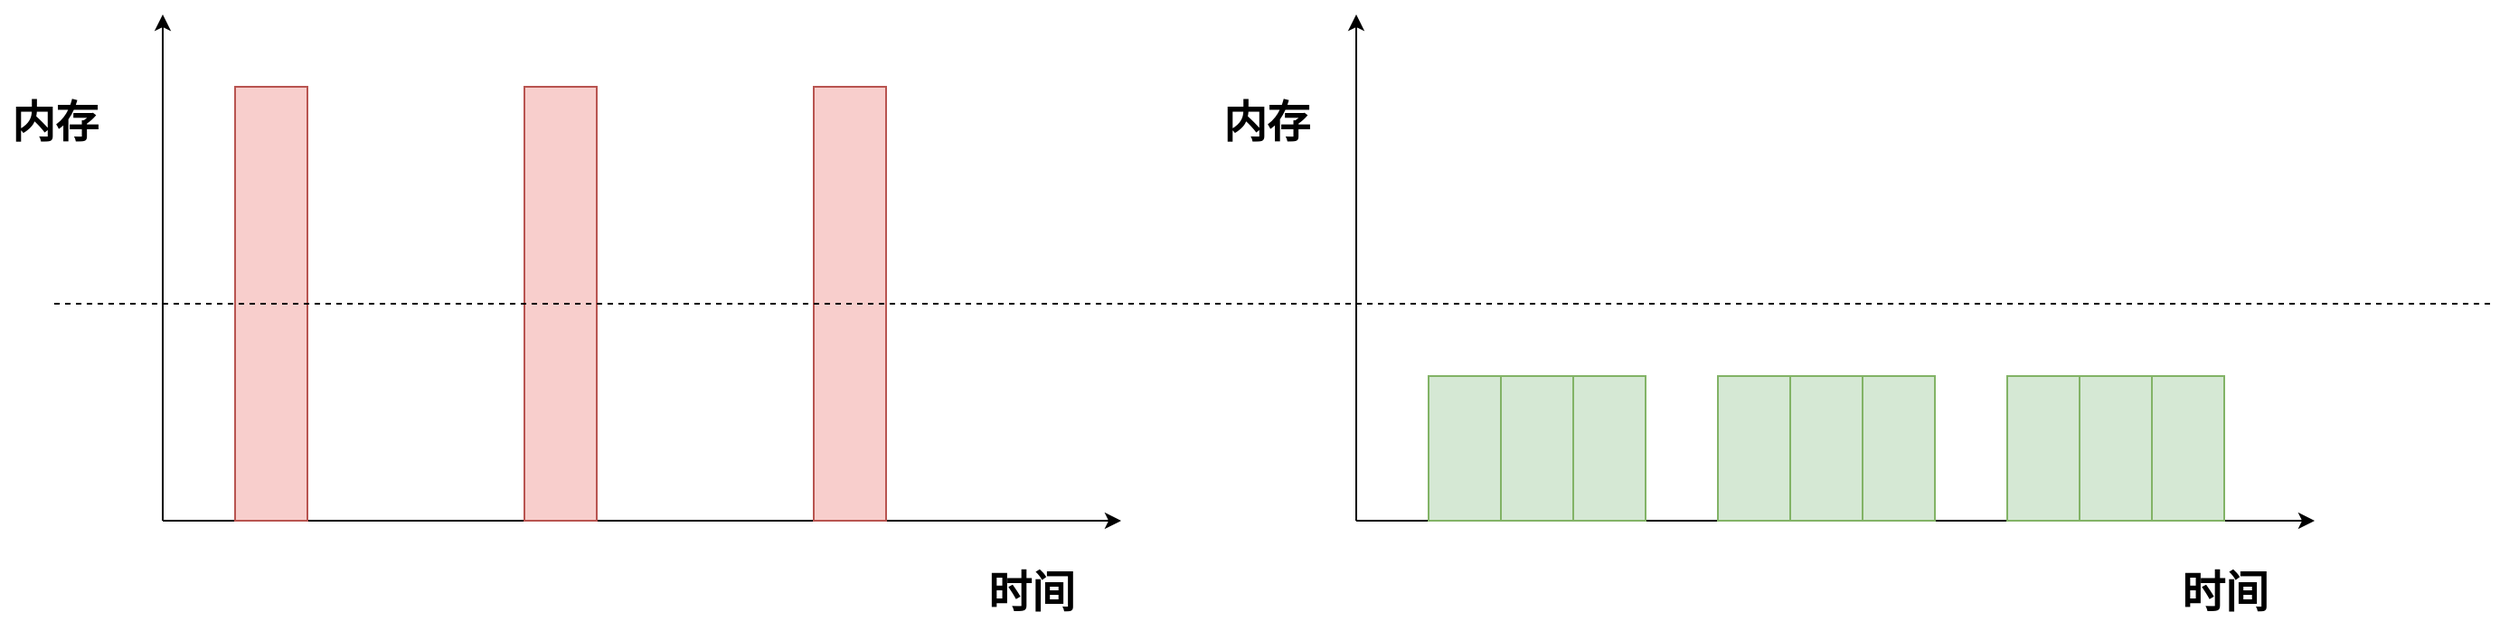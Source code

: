 <mxfile version="21.7.5" type="github">
  <diagram name="第 1 页" id="SROA5u0c-fFWFR_67KA7">
    <mxGraphModel dx="2049" dy="1096" grid="1" gridSize="10" guides="1" tooltips="1" connect="1" arrows="1" fold="1" page="1" pageScale="1" pageWidth="827" pageHeight="1169" math="0" shadow="0">
      <root>
        <mxCell id="0" />
        <mxCell id="1" parent="0" />
        <mxCell id="FQTb-_4pc35ChXfjb87U-1" value="" style="endArrow=classic;html=1;rounded=0;" edge="1" parent="1">
          <mxGeometry width="50" height="50" relative="1" as="geometry">
            <mxPoint x="180" y="480" as="sourcePoint" />
            <mxPoint x="710" y="480" as="targetPoint" />
          </mxGeometry>
        </mxCell>
        <mxCell id="FQTb-_4pc35ChXfjb87U-2" value="" style="endArrow=classic;html=1;rounded=0;" edge="1" parent="1">
          <mxGeometry width="50" height="50" relative="1" as="geometry">
            <mxPoint x="180" y="480" as="sourcePoint" />
            <mxPoint x="180" y="200" as="targetPoint" />
          </mxGeometry>
        </mxCell>
        <mxCell id="FQTb-_4pc35ChXfjb87U-3" value="时间" style="text;strokeColor=none;fillColor=none;html=1;fontSize=24;fontStyle=1;verticalAlign=middle;align=center;" vertex="1" parent="1">
          <mxGeometry x="610" y="500" width="100" height="40" as="geometry" />
        </mxCell>
        <mxCell id="FQTb-_4pc35ChXfjb87U-4" value="内存" style="text;strokeColor=none;fillColor=none;html=1;fontSize=24;fontStyle=1;verticalAlign=middle;align=center;" vertex="1" parent="1">
          <mxGeometry x="90" y="250" width="60" height="20" as="geometry" />
        </mxCell>
        <mxCell id="FQTb-_4pc35ChXfjb87U-5" value="" style="rounded=0;whiteSpace=wrap;html=1;fillColor=#f8cecc;strokeColor=#b85450;" vertex="1" parent="1">
          <mxGeometry x="220" y="240" width="40" height="240" as="geometry" />
        </mxCell>
        <mxCell id="FQTb-_4pc35ChXfjb87U-6" value="" style="rounded=0;whiteSpace=wrap;html=1;fillColor=#f8cecc;strokeColor=#b85450;" vertex="1" parent="1">
          <mxGeometry x="380" y="240" width="40" height="240" as="geometry" />
        </mxCell>
        <mxCell id="FQTb-_4pc35ChXfjb87U-7" value="" style="rounded=0;whiteSpace=wrap;html=1;fillColor=#f8cecc;strokeColor=#b85450;" vertex="1" parent="1">
          <mxGeometry x="540" y="240" width="40" height="240" as="geometry" />
        </mxCell>
        <mxCell id="FQTb-_4pc35ChXfjb87U-8" value="" style="endArrow=classic;html=1;rounded=0;" edge="1" parent="1">
          <mxGeometry width="50" height="50" relative="1" as="geometry">
            <mxPoint x="840" y="480" as="sourcePoint" />
            <mxPoint x="1370" y="480" as="targetPoint" />
          </mxGeometry>
        </mxCell>
        <mxCell id="FQTb-_4pc35ChXfjb87U-9" value="" style="endArrow=classic;html=1;rounded=0;" edge="1" parent="1">
          <mxGeometry width="50" height="50" relative="1" as="geometry">
            <mxPoint x="840" y="480" as="sourcePoint" />
            <mxPoint x="840" y="200" as="targetPoint" />
          </mxGeometry>
        </mxCell>
        <mxCell id="FQTb-_4pc35ChXfjb87U-10" value="时间" style="text;strokeColor=none;fillColor=none;html=1;fontSize=24;fontStyle=1;verticalAlign=middle;align=center;" vertex="1" parent="1">
          <mxGeometry x="1270" y="500" width="100" height="40" as="geometry" />
        </mxCell>
        <mxCell id="FQTb-_4pc35ChXfjb87U-11" value="内存" style="text;strokeColor=none;fillColor=none;html=1;fontSize=24;fontStyle=1;verticalAlign=middle;align=center;" vertex="1" parent="1">
          <mxGeometry x="760" y="250" width="60" height="20" as="geometry" />
        </mxCell>
        <mxCell id="FQTb-_4pc35ChXfjb87U-12" value="" style="rounded=0;whiteSpace=wrap;html=1;fillColor=#d5e8d4;strokeColor=#82b366;" vertex="1" parent="1">
          <mxGeometry x="880" y="400" width="40" height="80" as="geometry" />
        </mxCell>
        <mxCell id="FQTb-_4pc35ChXfjb87U-15" value="" style="rounded=0;whiteSpace=wrap;html=1;fillColor=#d5e8d4;strokeColor=#82b366;" vertex="1" parent="1">
          <mxGeometry x="920" y="400" width="40" height="80" as="geometry" />
        </mxCell>
        <mxCell id="FQTb-_4pc35ChXfjb87U-16" value="" style="rounded=0;whiteSpace=wrap;html=1;fillColor=#d5e8d4;strokeColor=#82b366;" vertex="1" parent="1">
          <mxGeometry x="960" y="400" width="40" height="80" as="geometry" />
        </mxCell>
        <mxCell id="FQTb-_4pc35ChXfjb87U-17" value="" style="rounded=0;whiteSpace=wrap;html=1;fillColor=#d5e8d4;strokeColor=#82b366;" vertex="1" parent="1">
          <mxGeometry x="1040" y="400" width="40" height="80" as="geometry" />
        </mxCell>
        <mxCell id="FQTb-_4pc35ChXfjb87U-18" value="" style="rounded=0;whiteSpace=wrap;html=1;fillColor=#d5e8d4;strokeColor=#82b366;" vertex="1" parent="1">
          <mxGeometry x="1080" y="400" width="40" height="80" as="geometry" />
        </mxCell>
        <mxCell id="FQTb-_4pc35ChXfjb87U-19" value="" style="rounded=0;whiteSpace=wrap;html=1;fillColor=#d5e8d4;strokeColor=#82b366;" vertex="1" parent="1">
          <mxGeometry x="1120" y="400" width="40" height="80" as="geometry" />
        </mxCell>
        <mxCell id="FQTb-_4pc35ChXfjb87U-20" value="" style="rounded=0;whiteSpace=wrap;html=1;fillColor=#d5e8d4;strokeColor=#82b366;" vertex="1" parent="1">
          <mxGeometry x="1200" y="400" width="40" height="80" as="geometry" />
        </mxCell>
        <mxCell id="FQTb-_4pc35ChXfjb87U-21" value="" style="rounded=0;whiteSpace=wrap;html=1;fillColor=#d5e8d4;strokeColor=#82b366;" vertex="1" parent="1">
          <mxGeometry x="1240" y="400" width="40" height="80" as="geometry" />
        </mxCell>
        <mxCell id="FQTb-_4pc35ChXfjb87U-22" value="" style="rounded=0;whiteSpace=wrap;html=1;fillColor=#d5e8d4;strokeColor=#82b366;" vertex="1" parent="1">
          <mxGeometry x="1280" y="400" width="40" height="80" as="geometry" />
        </mxCell>
        <mxCell id="FQTb-_4pc35ChXfjb87U-24" value="" style="endArrow=none;dashed=1;html=1;rounded=0;" edge="1" parent="1">
          <mxGeometry width="50" height="50" relative="1" as="geometry">
            <mxPoint x="120" y="360" as="sourcePoint" />
            <mxPoint x="1470" y="360" as="targetPoint" />
          </mxGeometry>
        </mxCell>
      </root>
    </mxGraphModel>
  </diagram>
</mxfile>

